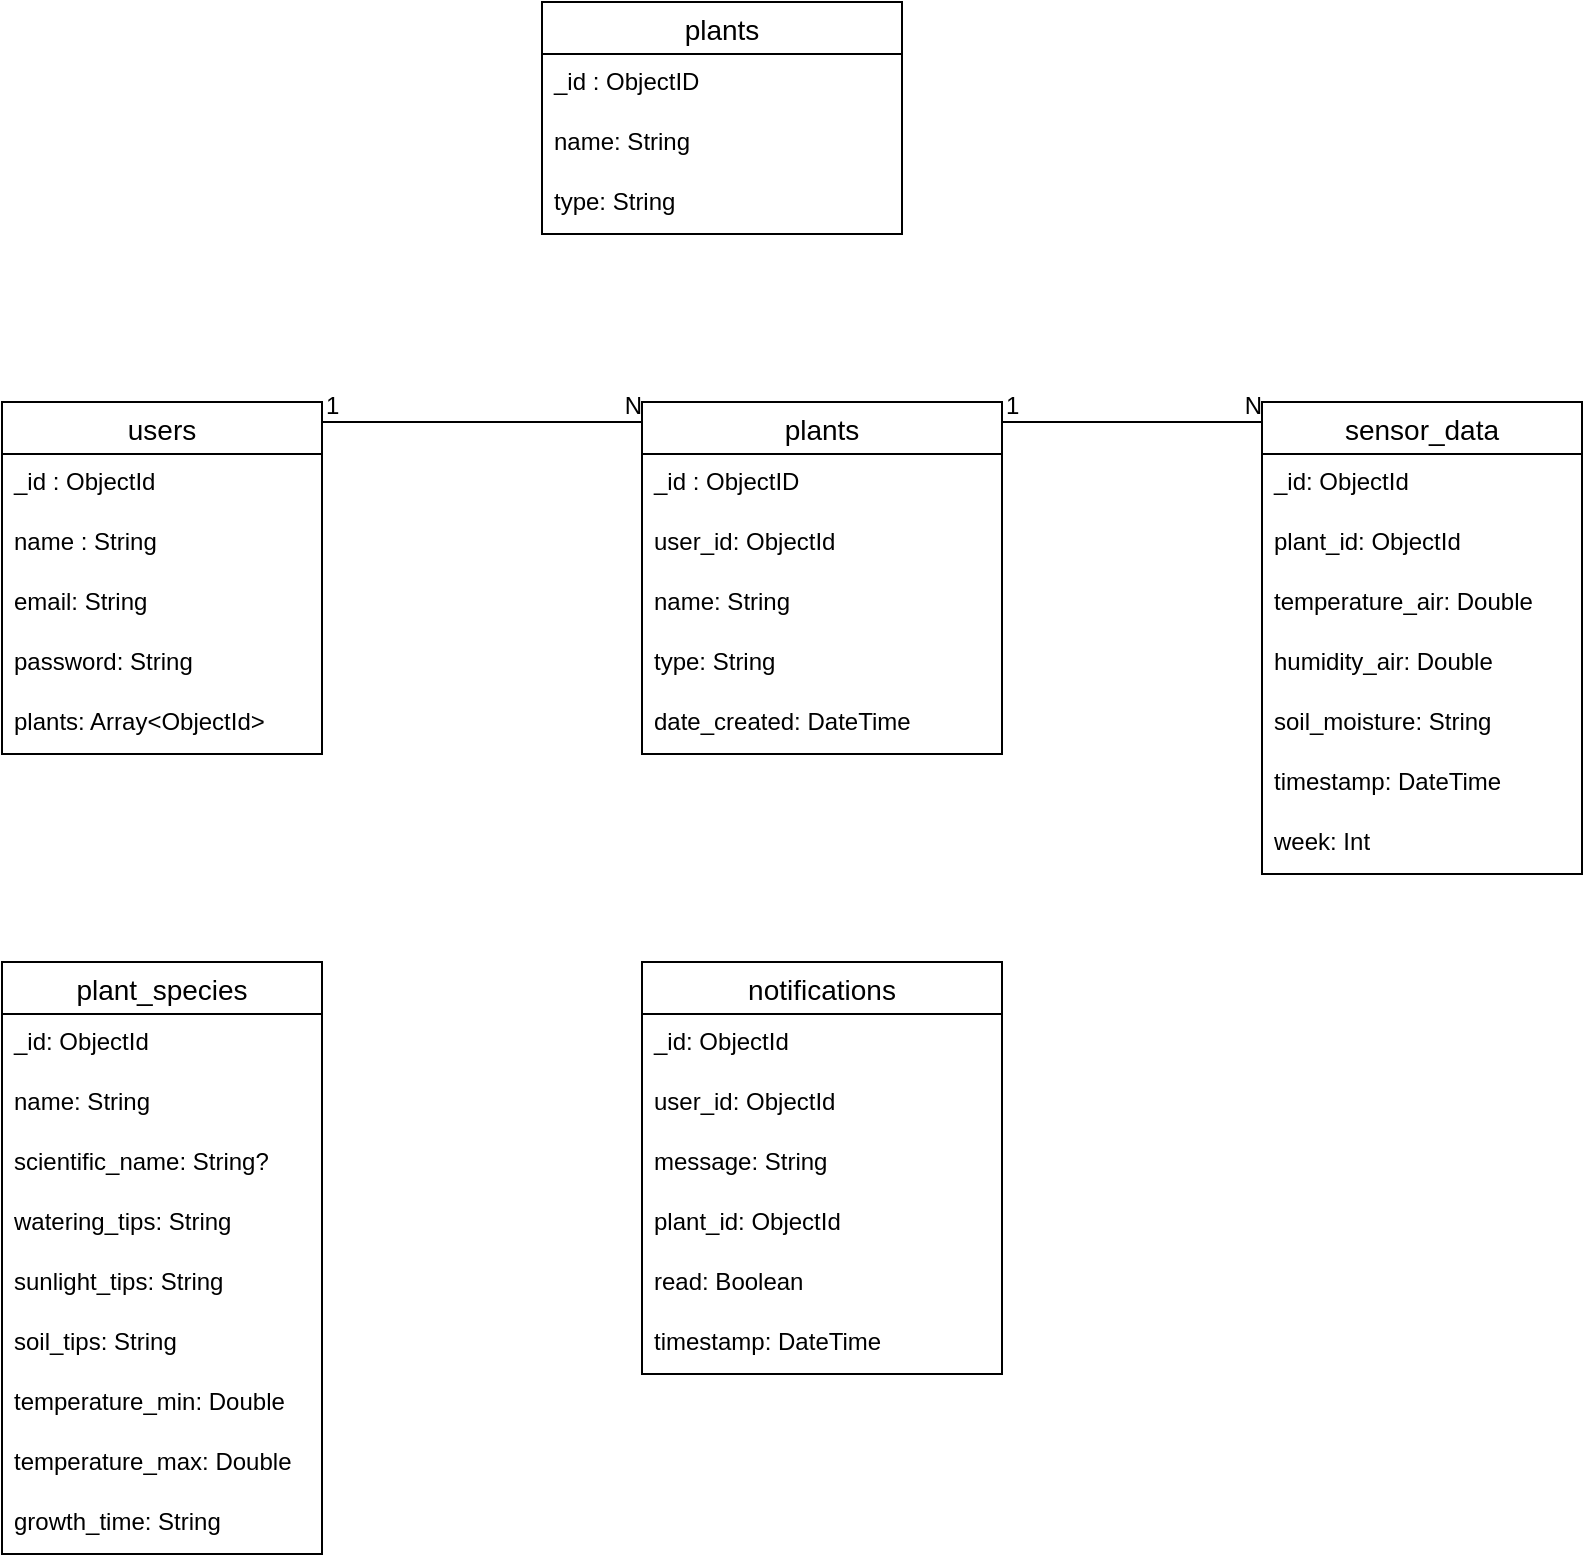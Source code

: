 <mxfile>
    <diagram id="5-GD0b8wSKXsCA4d6w2j" name="Page-1">
        <mxGraphModel dx="982" dy="779" grid="1" gridSize="10" guides="1" tooltips="1" connect="1" arrows="1" fold="1" page="1" pageScale="1" pageWidth="850" pageHeight="1100" math="0" shadow="0">
            <root>
                <mxCell id="0"/>
                <mxCell id="1" parent="0"/>
                <mxCell id="56" value="" style="endArrow=none;html=1;rounded=0;" parent="1" edge="1">
                    <mxGeometry relative="1" as="geometry">
                        <mxPoint x="200" y="250" as="sourcePoint"/>
                        <mxPoint x="360" y="250" as="targetPoint"/>
                    </mxGeometry>
                </mxCell>
                <mxCell id="57" value="1" style="resizable=0;html=1;align=left;verticalAlign=bottom;" parent="56" connectable="0" vertex="1">
                    <mxGeometry x="-1" relative="1" as="geometry"/>
                </mxCell>
                <mxCell id="58" value="N" style="resizable=0;html=1;align=right;verticalAlign=bottom;" parent="56" connectable="0" vertex="1">
                    <mxGeometry x="1" relative="1" as="geometry"/>
                </mxCell>
                <mxCell id="62" value="" style="endArrow=none;html=1;rounded=0;" parent="1" edge="1">
                    <mxGeometry relative="1" as="geometry">
                        <mxPoint x="540" y="250" as="sourcePoint"/>
                        <mxPoint x="670" y="250" as="targetPoint"/>
                    </mxGeometry>
                </mxCell>
                <mxCell id="63" value="1" style="resizable=0;html=1;align=left;verticalAlign=bottom;" parent="62" connectable="0" vertex="1">
                    <mxGeometry x="-1" relative="1" as="geometry"/>
                </mxCell>
                <mxCell id="64" value="N" style="resizable=0;html=1;align=right;verticalAlign=bottom;" parent="62" connectable="0" vertex="1">
                    <mxGeometry x="1" relative="1" as="geometry"/>
                </mxCell>
                <mxCell id="116" value="users" style="swimlane;fontStyle=0;childLayout=stackLayout;horizontal=1;startSize=26;horizontalStack=0;resizeParent=1;resizeParentMax=0;resizeLast=0;collapsible=1;marginBottom=0;align=center;fontSize=14;" parent="1" vertex="1">
                    <mxGeometry x="40" y="240" width="160" height="176" as="geometry"/>
                </mxCell>
                <mxCell id="117" value="_id : ObjectId" style="text;strokeColor=none;fillColor=none;spacingLeft=4;spacingRight=4;overflow=hidden;rotatable=0;points=[[0,0.5],[1,0.5]];portConstraint=eastwest;fontSize=12;" parent="116" vertex="1">
                    <mxGeometry y="26" width="160" height="30" as="geometry"/>
                </mxCell>
                <mxCell id="118" value="name : String" style="text;strokeColor=none;fillColor=none;spacingLeft=4;spacingRight=4;overflow=hidden;rotatable=0;points=[[0,0.5],[1,0.5]];portConstraint=eastwest;fontSize=12;" parent="116" vertex="1">
                    <mxGeometry y="56" width="160" height="30" as="geometry"/>
                </mxCell>
                <mxCell id="120" value="email: String" style="text;strokeColor=none;fillColor=none;spacingLeft=4;spacingRight=4;overflow=hidden;rotatable=0;points=[[0,0.5],[1,0.5]];portConstraint=eastwest;fontSize=12;" parent="116" vertex="1">
                    <mxGeometry y="86" width="160" height="30" as="geometry"/>
                </mxCell>
                <mxCell id="121" value="password: String" style="text;strokeColor=none;fillColor=none;spacingLeft=4;spacingRight=4;overflow=hidden;rotatable=0;points=[[0,0.5],[1,0.5]];portConstraint=eastwest;fontSize=12;" parent="116" vertex="1">
                    <mxGeometry y="116" width="160" height="30" as="geometry"/>
                </mxCell>
                <mxCell id="119" value="plants: Array&lt;ObjectId&gt;" style="text;strokeColor=none;fillColor=none;spacingLeft=4;spacingRight=4;overflow=hidden;rotatable=0;points=[[0,0.5],[1,0.5]];portConstraint=eastwest;fontSize=12;" parent="116" vertex="1">
                    <mxGeometry y="146" width="160" height="30" as="geometry"/>
                </mxCell>
                <mxCell id="122" value="plants" style="swimlane;fontStyle=0;childLayout=stackLayout;horizontal=1;startSize=26;horizontalStack=0;resizeParent=1;resizeParentMax=0;resizeLast=0;collapsible=1;marginBottom=0;align=center;fontSize=14;" parent="1" vertex="1">
                    <mxGeometry x="360" y="240" width="180" height="176" as="geometry"/>
                </mxCell>
                <mxCell id="123" value="_id : ObjectID" style="text;strokeColor=none;fillColor=none;spacingLeft=4;spacingRight=4;overflow=hidden;rotatable=0;points=[[0,0.5],[1,0.5]];portConstraint=eastwest;fontSize=12;" parent="122" vertex="1">
                    <mxGeometry y="26" width="180" height="30" as="geometry"/>
                </mxCell>
                <mxCell id="124" value="user_id: ObjectId" style="text;strokeColor=none;fillColor=none;spacingLeft=4;spacingRight=4;overflow=hidden;rotatable=0;points=[[0,0.5],[1,0.5]];portConstraint=eastwest;fontSize=12;" parent="122" vertex="1">
                    <mxGeometry y="56" width="180" height="30" as="geometry"/>
                </mxCell>
                <mxCell id="125" value="name: String" style="text;strokeColor=none;fillColor=none;spacingLeft=4;spacingRight=4;overflow=hidden;rotatable=0;points=[[0,0.5],[1,0.5]];portConstraint=eastwest;fontSize=12;" parent="122" vertex="1">
                    <mxGeometry y="86" width="180" height="30" as="geometry"/>
                </mxCell>
                <mxCell id="126" value="type: String" style="text;strokeColor=none;fillColor=none;spacingLeft=4;spacingRight=4;overflow=hidden;rotatable=0;points=[[0,0.5],[1,0.5]];portConstraint=eastwest;fontSize=12;" parent="122" vertex="1">
                    <mxGeometry y="116" width="180" height="30" as="geometry"/>
                </mxCell>
                <mxCell id="127" value="date_created: DateTime" style="text;strokeColor=none;fillColor=none;spacingLeft=4;spacingRight=4;overflow=hidden;rotatable=0;points=[[0,0.5],[1,0.5]];portConstraint=eastwest;fontSize=12;" parent="122" vertex="1">
                    <mxGeometry y="146" width="180" height="30" as="geometry"/>
                </mxCell>
                <mxCell id="154" value="sensor_data" style="swimlane;fontStyle=0;childLayout=stackLayout;horizontal=1;startSize=26;horizontalStack=0;resizeParent=1;resizeParentMax=0;resizeLast=0;collapsible=1;marginBottom=0;align=center;fontSize=14;" parent="1" vertex="1">
                    <mxGeometry x="670" y="240" width="160" height="236" as="geometry"/>
                </mxCell>
                <mxCell id="155" value="_id: ObjectId" style="text;strokeColor=none;fillColor=none;spacingLeft=4;spacingRight=4;overflow=hidden;rotatable=0;points=[[0,0.5],[1,0.5]];portConstraint=eastwest;fontSize=12;" parent="154" vertex="1">
                    <mxGeometry y="26" width="160" height="30" as="geometry"/>
                </mxCell>
                <mxCell id="156" value="plant_id: ObjectId" style="text;strokeColor=none;fillColor=none;spacingLeft=4;spacingRight=4;overflow=hidden;rotatable=0;points=[[0,0.5],[1,0.5]];portConstraint=eastwest;fontSize=12;" parent="154" vertex="1">
                    <mxGeometry y="56" width="160" height="30" as="geometry"/>
                </mxCell>
                <mxCell id="157" value="temperature_air: Double " style="text;strokeColor=none;fillColor=none;spacingLeft=4;spacingRight=4;overflow=hidden;rotatable=0;points=[[0,0.5],[1,0.5]];portConstraint=eastwest;fontSize=12;" parent="154" vertex="1">
                    <mxGeometry y="86" width="160" height="30" as="geometry"/>
                </mxCell>
                <mxCell id="158" value="humidity_air: Double " style="text;strokeColor=none;fillColor=none;spacingLeft=4;spacingRight=4;overflow=hidden;rotatable=0;points=[[0,0.5],[1,0.5]];portConstraint=eastwest;fontSize=12;" parent="154" vertex="1">
                    <mxGeometry y="116" width="160" height="30" as="geometry"/>
                </mxCell>
                <mxCell id="159" value="soil_moisture: String" style="text;strokeColor=none;fillColor=none;spacingLeft=4;spacingRight=4;overflow=hidden;rotatable=0;points=[[0,0.5],[1,0.5]];portConstraint=eastwest;fontSize=12;" parent="154" vertex="1">
                    <mxGeometry y="146" width="160" height="30" as="geometry"/>
                </mxCell>
                <mxCell id="160" value="timestamp: DateTime" style="text;strokeColor=none;fillColor=none;spacingLeft=4;spacingRight=4;overflow=hidden;rotatable=0;points=[[0,0.5],[1,0.5]];portConstraint=eastwest;fontSize=12;" parent="154" vertex="1">
                    <mxGeometry y="176" width="160" height="30" as="geometry"/>
                </mxCell>
                <mxCell id="161" value="week: Int" style="text;strokeColor=none;fillColor=none;spacingLeft=4;spacingRight=4;overflow=hidden;rotatable=0;points=[[0,0.5],[1,0.5]];portConstraint=eastwest;fontSize=12;" parent="154" vertex="1">
                    <mxGeometry y="206" width="160" height="30" as="geometry"/>
                </mxCell>
                <mxCell id="162" value="plant_species" style="swimlane;fontStyle=0;childLayout=stackLayout;horizontal=1;startSize=26;horizontalStack=0;resizeParent=1;resizeParentMax=0;resizeLast=0;collapsible=1;marginBottom=0;align=center;fontSize=14;" parent="1" vertex="1">
                    <mxGeometry x="40" y="520" width="160" height="296" as="geometry"/>
                </mxCell>
                <mxCell id="163" value="_id: ObjectId  " style="text;strokeColor=none;fillColor=none;spacingLeft=4;spacingRight=4;overflow=hidden;rotatable=0;points=[[0,0.5],[1,0.5]];portConstraint=eastwest;fontSize=12;" parent="162" vertex="1">
                    <mxGeometry y="26" width="160" height="30" as="geometry"/>
                </mxCell>
                <mxCell id="164" value="name: String" style="text;strokeColor=none;fillColor=none;spacingLeft=4;spacingRight=4;overflow=hidden;rotatable=0;points=[[0,0.5],[1,0.5]];portConstraint=eastwest;fontSize=12;" parent="162" vertex="1">
                    <mxGeometry y="56" width="160" height="30" as="geometry"/>
                </mxCell>
                <mxCell id="165" value="scientific_name: String?" style="text;strokeColor=none;fillColor=none;spacingLeft=4;spacingRight=4;overflow=hidden;rotatable=0;points=[[0,0.5],[1,0.5]];portConstraint=eastwest;fontSize=12;" parent="162" vertex="1">
                    <mxGeometry y="86" width="160" height="30" as="geometry"/>
                </mxCell>
                <mxCell id="166" value=" watering_tips: String" style="text;strokeColor=none;fillColor=none;spacingLeft=4;spacingRight=4;overflow=hidden;rotatable=0;points=[[0,0.5],[1,0.5]];portConstraint=eastwest;fontSize=12;" parent="162" vertex="1">
                    <mxGeometry y="116" width="160" height="30" as="geometry"/>
                </mxCell>
                <mxCell id="167" value=" sunlight_tips: String  " style="text;strokeColor=none;fillColor=none;spacingLeft=4;spacingRight=4;overflow=hidden;rotatable=0;points=[[0,0.5],[1,0.5]];portConstraint=eastwest;fontSize=12;" parent="162" vertex="1">
                    <mxGeometry y="146" width="160" height="30" as="geometry"/>
                </mxCell>
                <mxCell id="168" value=" soil_tips: String     " style="text;strokeColor=none;fillColor=none;spacingLeft=4;spacingRight=4;overflow=hidden;rotatable=0;points=[[0,0.5],[1,0.5]];portConstraint=eastwest;fontSize=12;" parent="162" vertex="1">
                    <mxGeometry y="176" width="160" height="30" as="geometry"/>
                </mxCell>
                <mxCell id="169" value=" temperature_min: Double     " style="text;strokeColor=none;fillColor=none;spacingLeft=4;spacingRight=4;overflow=hidden;rotatable=0;points=[[0,0.5],[1,0.5]];portConstraint=eastwest;fontSize=12;" parent="162" vertex="1">
                    <mxGeometry y="206" width="160" height="30" as="geometry"/>
                </mxCell>
                <mxCell id="170" value="  temperature_max: Double     " style="text;strokeColor=none;fillColor=none;spacingLeft=4;spacingRight=4;overflow=hidden;rotatable=0;points=[[0,0.5],[1,0.5]];portConstraint=eastwest;fontSize=12;" parent="162" vertex="1">
                    <mxGeometry y="236" width="160" height="30" as="geometry"/>
                </mxCell>
                <mxCell id="171" value="  growth_time: String      " style="text;strokeColor=none;fillColor=none;spacingLeft=4;spacingRight=4;overflow=hidden;rotatable=0;points=[[0,0.5],[1,0.5]];portConstraint=eastwest;fontSize=12;" parent="162" vertex="1">
                    <mxGeometry y="266" width="160" height="30" as="geometry"/>
                </mxCell>
                <mxCell id="172" value="notifications" style="swimlane;fontStyle=0;childLayout=stackLayout;horizontal=1;startSize=26;horizontalStack=0;resizeParent=1;resizeParentMax=0;resizeLast=0;collapsible=1;marginBottom=0;align=center;fontSize=14;" parent="1" vertex="1">
                    <mxGeometry x="360" y="520" width="180" height="206" as="geometry"/>
                </mxCell>
                <mxCell id="173" value="_id: ObjectId   " style="text;strokeColor=none;fillColor=none;spacingLeft=4;spacingRight=4;overflow=hidden;rotatable=0;points=[[0,0.5],[1,0.5]];portConstraint=eastwest;fontSize=12;" parent="172" vertex="1">
                    <mxGeometry y="26" width="180" height="30" as="geometry"/>
                </mxCell>
                <mxCell id="174" value="user_id: ObjectId" style="text;strokeColor=none;fillColor=none;spacingLeft=4;spacingRight=4;overflow=hidden;rotatable=0;points=[[0,0.5],[1,0.5]];portConstraint=eastwest;fontSize=12;" parent="172" vertex="1">
                    <mxGeometry y="56" width="180" height="30" as="geometry"/>
                </mxCell>
                <mxCell id="178" value="message: String" style="text;strokeColor=none;fillColor=none;spacingLeft=4;spacingRight=4;overflow=hidden;rotatable=0;points=[[0,0.5],[1,0.5]];portConstraint=eastwest;fontSize=12;" parent="172" vertex="1">
                    <mxGeometry y="86" width="180" height="30" as="geometry"/>
                </mxCell>
                <mxCell id="175" value="plant_id: ObjectId " style="text;strokeColor=none;fillColor=none;spacingLeft=4;spacingRight=4;overflow=hidden;rotatable=0;points=[[0,0.5],[1,0.5]];portConstraint=eastwest;fontSize=12;" parent="172" vertex="1">
                    <mxGeometry y="116" width="180" height="30" as="geometry"/>
                </mxCell>
                <mxCell id="176" value="read: Boolean " style="text;strokeColor=none;fillColor=none;spacingLeft=4;spacingRight=4;overflow=hidden;rotatable=0;points=[[0,0.5],[1,0.5]];portConstraint=eastwest;fontSize=12;" parent="172" vertex="1">
                    <mxGeometry y="146" width="180" height="30" as="geometry"/>
                </mxCell>
                <mxCell id="177" value="timestamp: DateTime" style="text;strokeColor=none;fillColor=none;spacingLeft=4;spacingRight=4;overflow=hidden;rotatable=0;points=[[0,0.5],[1,0.5]];portConstraint=eastwest;fontSize=12;" parent="172" vertex="1">
                    <mxGeometry y="176" width="180" height="30" as="geometry"/>
                </mxCell>
                <mxCell id="179" value="plants" style="swimlane;fontStyle=0;childLayout=stackLayout;horizontal=1;startSize=26;horizontalStack=0;resizeParent=1;resizeParentMax=0;resizeLast=0;collapsible=1;marginBottom=0;align=center;fontSize=14;" vertex="1" parent="1">
                    <mxGeometry x="310" y="40" width="180" height="116" as="geometry"/>
                </mxCell>
                <mxCell id="180" value="_id : ObjectID" style="text;strokeColor=none;fillColor=none;spacingLeft=4;spacingRight=4;overflow=hidden;rotatable=0;points=[[0,0.5],[1,0.5]];portConstraint=eastwest;fontSize=12;" vertex="1" parent="179">
                    <mxGeometry y="26" width="180" height="30" as="geometry"/>
                </mxCell>
                <mxCell id="182" value="name: String" style="text;strokeColor=none;fillColor=none;spacingLeft=4;spacingRight=4;overflow=hidden;rotatable=0;points=[[0,0.5],[1,0.5]];portConstraint=eastwest;fontSize=12;" vertex="1" parent="179">
                    <mxGeometry y="56" width="180" height="30" as="geometry"/>
                </mxCell>
                <mxCell id="183" value="type: String" style="text;strokeColor=none;fillColor=none;spacingLeft=4;spacingRight=4;overflow=hidden;rotatable=0;points=[[0,0.5],[1,0.5]];portConstraint=eastwest;fontSize=12;" vertex="1" parent="179">
                    <mxGeometry y="86" width="180" height="30" as="geometry"/>
                </mxCell>
            </root>
        </mxGraphModel>
    </diagram>
</mxfile>